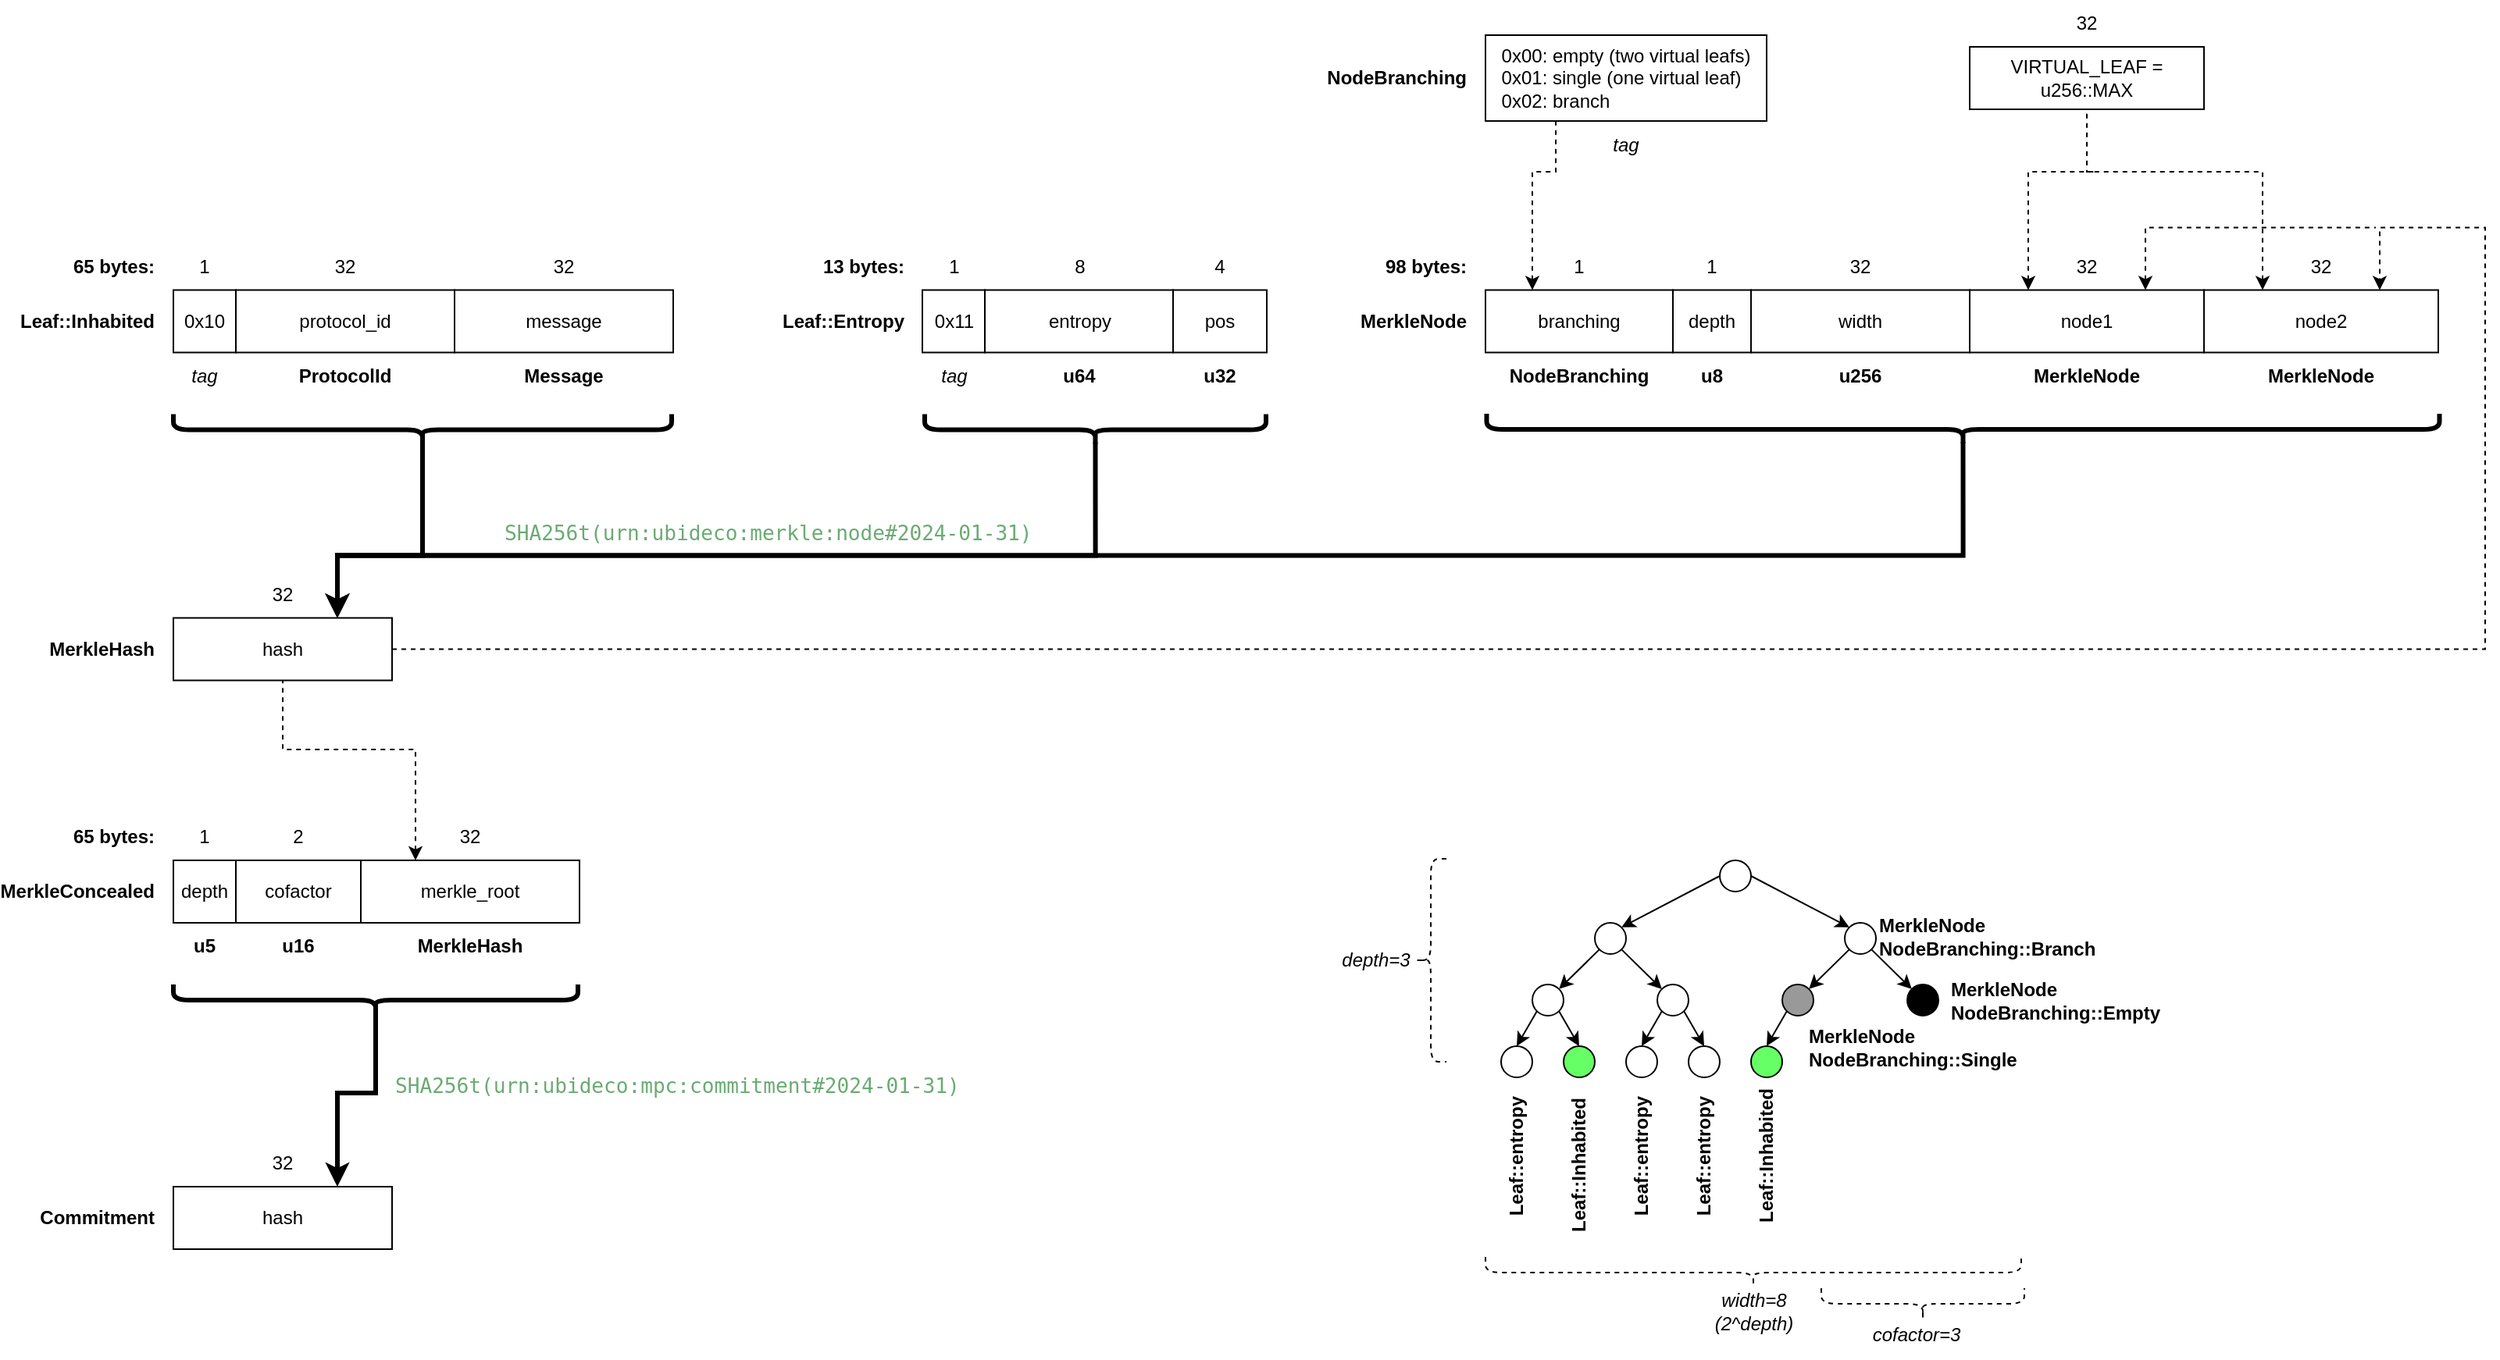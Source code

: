 <mxfile version="24.7.5">
  <diagram name="Page-1" id="Zh_WaISZonxBMqJ4Ru3m">
    <mxGraphModel dx="1242" dy="907" grid="1" gridSize="10" guides="1" tooltips="1" connect="1" arrows="1" fold="1" page="1" pageScale="1" pageWidth="850" pageHeight="1100" math="0" shadow="0">
      <root>
        <mxCell id="0" />
        <mxCell id="1" parent="0" />
        <mxCell id="HvUiV1lwXltmSnzt0UBE-1" value="0x10" style="rounded=0;whiteSpace=wrap;html=1;" vertex="1" parent="1">
          <mxGeometry x="120" y="225.75" width="40" height="40" as="geometry" />
        </mxCell>
        <mxCell id="HvUiV1lwXltmSnzt0UBE-2" value="protocol_id" style="rounded=0;whiteSpace=wrap;html=1;" vertex="1" parent="1">
          <mxGeometry x="160" y="225.75" width="140" height="40" as="geometry" />
        </mxCell>
        <mxCell id="HvUiV1lwXltmSnzt0UBE-3" value="message" style="rounded=0;whiteSpace=wrap;html=1;" vertex="1" parent="1">
          <mxGeometry x="300" y="225.75" width="140" height="40" as="geometry" />
        </mxCell>
        <mxCell id="HvUiV1lwXltmSnzt0UBE-4" value="1" style="text;html=1;align=center;verticalAlign=middle;whiteSpace=wrap;rounded=0;" vertex="1" parent="1">
          <mxGeometry x="120" y="195.75" width="40" height="30" as="geometry" />
        </mxCell>
        <mxCell id="HvUiV1lwXltmSnzt0UBE-5" value="32" style="text;html=1;align=center;verticalAlign=middle;whiteSpace=wrap;rounded=0;" vertex="1" parent="1">
          <mxGeometry x="160" y="195.75" width="140" height="30" as="geometry" />
        </mxCell>
        <mxCell id="HvUiV1lwXltmSnzt0UBE-6" value="32" style="text;html=1;align=center;verticalAlign=middle;whiteSpace=wrap;rounded=0;" vertex="1" parent="1">
          <mxGeometry x="300" y="195.75" width="140" height="30" as="geometry" />
        </mxCell>
        <mxCell id="HvUiV1lwXltmSnzt0UBE-7" value="Leaf::Inhabited" style="text;html=1;align=right;verticalAlign=middle;whiteSpace=wrap;rounded=0;fontStyle=1" vertex="1" parent="1">
          <mxGeometry x="10" y="230.75" width="100" height="30" as="geometry" />
        </mxCell>
        <mxCell id="HvUiV1lwXltmSnzt0UBE-14" value="&lt;pre style=&quot;color: rgb(188, 190, 196); font-weight: 400; font-family: &amp;quot;JetBrains Mono&amp;quot;, monospace; font-size: 9.8pt;&quot;&gt;&lt;span style=&quot;color: rgb(106, 171, 115);&quot;&gt;SHA256t(urn:ubideco:merkle:node#2024-01-31)&lt;/span&gt;&lt;/pre&gt;" style="text;html=1;align=left;verticalAlign=middle;whiteSpace=wrap;rounded=0;fontStyle=1;fontFamily=Courier New;labelBackgroundColor=none;fontColor=#6AAB73;" vertex="1" parent="1">
          <mxGeometry x="330" y="365.75" width="350" height="30" as="geometry" />
        </mxCell>
        <mxCell id="HvUiV1lwXltmSnzt0UBE-17" style="edgeStyle=orthogonalEdgeStyle;rounded=0;orthogonalLoop=1;jettySize=auto;html=1;exitX=0.1;exitY=0.5;exitDx=0;exitDy=0;exitPerimeter=0;entryX=0.75;entryY=1;entryDx=0;entryDy=0;strokeWidth=3;" edge="1" parent="1" source="HvUiV1lwXltmSnzt0UBE-16" target="HvUiV1lwXltmSnzt0UBE-10">
          <mxGeometry relative="1" as="geometry">
            <Array as="points">
              <mxPoint x="280" y="395.75" />
              <mxPoint x="225" y="395.75" />
            </Array>
          </mxGeometry>
        </mxCell>
        <mxCell id="HvUiV1lwXltmSnzt0UBE-16" value="" style="shape=curlyBracket;whiteSpace=wrap;html=1;rounded=1;labelPosition=left;verticalLabelPosition=middle;align=right;verticalAlign=middle;shadow=0;strokeWidth=3;fontSize=14;rotation=-90;" vertex="1" parent="1">
          <mxGeometry x="269.5" y="155.75" width="20" height="319" as="geometry" />
        </mxCell>
        <mxCell id="HvUiV1lwXltmSnzt0UBE-18" value="0x11" style="rounded=0;whiteSpace=wrap;html=1;" vertex="1" parent="1">
          <mxGeometry x="599.5" y="225.75" width="40" height="40" as="geometry" />
        </mxCell>
        <mxCell id="HvUiV1lwXltmSnzt0UBE-19" value="Leaf::Entropy" style="text;html=1;align=right;verticalAlign=middle;whiteSpace=wrap;rounded=0;fontStyle=1" vertex="1" parent="1">
          <mxGeometry x="490" y="230.75" width="100" height="30" as="geometry" />
        </mxCell>
        <mxCell id="HvUiV1lwXltmSnzt0UBE-20" value="entropy" style="rounded=0;whiteSpace=wrap;html=1;" vertex="1" parent="1">
          <mxGeometry x="639.5" y="225.75" width="120.5" height="40" as="geometry" />
        </mxCell>
        <mxCell id="HvUiV1lwXltmSnzt0UBE-21" value="pos" style="rounded=0;whiteSpace=wrap;html=1;" vertex="1" parent="1">
          <mxGeometry x="760" y="225.75" width="60" height="40" as="geometry" />
        </mxCell>
        <mxCell id="HvUiV1lwXltmSnzt0UBE-22" value="8" style="text;html=1;align=center;verticalAlign=middle;whiteSpace=wrap;rounded=0;" vertex="1" parent="1">
          <mxGeometry x="639.5" y="195.75" width="120.5" height="30" as="geometry" />
        </mxCell>
        <mxCell id="HvUiV1lwXltmSnzt0UBE-23" value="4" style="text;html=1;align=center;verticalAlign=middle;whiteSpace=wrap;rounded=0;" vertex="1" parent="1">
          <mxGeometry x="760" y="195.75" width="60" height="30" as="geometry" />
        </mxCell>
        <mxCell id="HvUiV1lwXltmSnzt0UBE-24" value="1" style="text;html=1;align=center;verticalAlign=middle;whiteSpace=wrap;rounded=0;" vertex="1" parent="1">
          <mxGeometry x="599.5" y="195.75" width="40" height="30" as="geometry" />
        </mxCell>
        <mxCell id="HvUiV1lwXltmSnzt0UBE-26" value="" style="group" vertex="1" connectable="0" parent="1">
          <mxGeometry x="40" y="405.75" width="220" height="70" as="geometry" />
        </mxCell>
        <mxCell id="HvUiV1lwXltmSnzt0UBE-8" value="MerkleHash" style="text;html=1;align=right;verticalAlign=middle;whiteSpace=wrap;rounded=0;fontStyle=1" vertex="1" parent="HvUiV1lwXltmSnzt0UBE-26">
          <mxGeometry y="35" width="70" height="30" as="geometry" />
        </mxCell>
        <mxCell id="HvUiV1lwXltmSnzt0UBE-9" value="hash" style="rounded=0;whiteSpace=wrap;html=1;" vertex="1" parent="HvUiV1lwXltmSnzt0UBE-26">
          <mxGeometry x="80" y="30" width="140" height="40" as="geometry" />
        </mxCell>
        <mxCell id="HvUiV1lwXltmSnzt0UBE-10" value="32" style="text;html=1;align=center;verticalAlign=middle;whiteSpace=wrap;rounded=0;" vertex="1" parent="HvUiV1lwXltmSnzt0UBE-26">
          <mxGeometry x="80" width="140" height="30" as="geometry" />
        </mxCell>
        <mxCell id="HvUiV1lwXltmSnzt0UBE-27" value="" style="shape=curlyBracket;whiteSpace=wrap;html=1;rounded=1;labelPosition=left;verticalLabelPosition=middle;align=right;verticalAlign=middle;shadow=0;strokeWidth=3;fontSize=14;rotation=-90;" vertex="1" parent="1">
          <mxGeometry x="700.25" y="206" width="20" height="218.5" as="geometry" />
        </mxCell>
        <mxCell id="HvUiV1lwXltmSnzt0UBE-28" style="edgeStyle=orthogonalEdgeStyle;rounded=0;orthogonalLoop=1;jettySize=auto;html=1;exitX=0.1;exitY=0.5;exitDx=0;exitDy=0;exitPerimeter=0;entryX=0.75;entryY=0;entryDx=0;entryDy=0;strokeWidth=3;" edge="1" parent="1" source="HvUiV1lwXltmSnzt0UBE-27" target="HvUiV1lwXltmSnzt0UBE-9">
          <mxGeometry relative="1" as="geometry">
            <mxPoint x="290" y="308.75" as="sourcePoint" />
            <mxPoint x="510" y="405.75" as="targetPoint" />
            <Array as="points">
              <mxPoint x="710" y="395.75" />
              <mxPoint x="225" y="395.75" />
            </Array>
          </mxGeometry>
        </mxCell>
        <mxCell id="HvUiV1lwXltmSnzt0UBE-29" value="branching" style="rounded=0;whiteSpace=wrap;html=1;" vertex="1" parent="1">
          <mxGeometry x="960" y="225.75" width="120" height="40" as="geometry" />
        </mxCell>
        <mxCell id="HvUiV1lwXltmSnzt0UBE-30" value="depth" style="rounded=0;whiteSpace=wrap;html=1;" vertex="1" parent="1">
          <mxGeometry x="1080" y="225.75" width="50" height="40" as="geometry" />
        </mxCell>
        <mxCell id="HvUiV1lwXltmSnzt0UBE-32" value="32" style="text;html=1;align=center;verticalAlign=middle;whiteSpace=wrap;rounded=0;" vertex="1" parent="1">
          <mxGeometry x="1130" y="195.75" width="140" height="30" as="geometry" />
        </mxCell>
        <mxCell id="HvUiV1lwXltmSnzt0UBE-34" value="1" style="text;html=1;align=center;verticalAlign=middle;whiteSpace=wrap;rounded=0;" vertex="1" parent="1">
          <mxGeometry x="960" y="195.75" width="120" height="30" as="geometry" />
        </mxCell>
        <mxCell id="HvUiV1lwXltmSnzt0UBE-35" value="width" style="rounded=0;whiteSpace=wrap;html=1;" vertex="1" parent="1">
          <mxGeometry x="1130" y="225.75" width="140" height="40" as="geometry" />
        </mxCell>
        <mxCell id="HvUiV1lwXltmSnzt0UBE-36" value="node1" style="rounded=0;whiteSpace=wrap;html=1;" vertex="1" parent="1">
          <mxGeometry x="1270" y="225.75" width="150" height="40" as="geometry" />
        </mxCell>
        <mxCell id="HvUiV1lwXltmSnzt0UBE-37" value="node2" style="rounded=0;whiteSpace=wrap;html=1;" vertex="1" parent="1">
          <mxGeometry x="1420" y="225.75" width="150" height="40" as="geometry" />
        </mxCell>
        <mxCell id="HvUiV1lwXltmSnzt0UBE-38" value="1" style="text;html=1;align=center;verticalAlign=middle;whiteSpace=wrap;rounded=0;" vertex="1" parent="1">
          <mxGeometry x="1080" y="195.75" width="50" height="30" as="geometry" />
        </mxCell>
        <mxCell id="HvUiV1lwXltmSnzt0UBE-61" style="edgeStyle=orthogonalEdgeStyle;rounded=0;orthogonalLoop=1;jettySize=auto;html=1;exitX=0.75;exitY=1;exitDx=0;exitDy=0;endArrow=none;endFill=0;dashed=1;startArrow=classic;startFill=1;" edge="1" parent="1" source="HvUiV1lwXltmSnzt0UBE-39">
          <mxGeometry relative="1" as="geometry">
            <mxPoint x="1530" y="185.75" as="targetPoint" />
            <Array as="points">
              <mxPoint x="1383" y="185.75" />
            </Array>
          </mxGeometry>
        </mxCell>
        <mxCell id="HvUiV1lwXltmSnzt0UBE-39" value="32" style="text;html=1;align=center;verticalAlign=middle;whiteSpace=wrap;rounded=0;" vertex="1" parent="1">
          <mxGeometry x="1270" y="195.75" width="150" height="30" as="geometry" />
        </mxCell>
        <mxCell id="HvUiV1lwXltmSnzt0UBE-40" value="32" style="text;html=1;align=center;verticalAlign=middle;whiteSpace=wrap;rounded=0;" vertex="1" parent="1">
          <mxGeometry x="1420" y="195.75" width="150" height="30" as="geometry" />
        </mxCell>
        <mxCell id="HvUiV1lwXltmSnzt0UBE-41" value="MerkleNode" style="text;html=1;align=right;verticalAlign=middle;whiteSpace=wrap;rounded=0;fontStyle=1" vertex="1" parent="1">
          <mxGeometry x="850" y="230.75" width="100" height="30" as="geometry" />
        </mxCell>
        <mxCell id="HvUiV1lwXltmSnzt0UBE-43" value="NodeBranching" style="text;html=1;align=center;verticalAlign=middle;whiteSpace=wrap;rounded=0;fontStyle=1" vertex="1" parent="1">
          <mxGeometry x="960" y="265.75" width="120" height="30" as="geometry" />
        </mxCell>
        <mxCell id="HvUiV1lwXltmSnzt0UBE-44" value="u8" style="text;html=1;align=center;verticalAlign=middle;whiteSpace=wrap;rounded=0;fontStyle=1" vertex="1" parent="1">
          <mxGeometry x="1080" y="265.75" width="50" height="30" as="geometry" />
        </mxCell>
        <mxCell id="HvUiV1lwXltmSnzt0UBE-45" value="MerkleNode" style="text;html=1;align=center;verticalAlign=middle;whiteSpace=wrap;rounded=0;fontStyle=1" vertex="1" parent="1">
          <mxGeometry x="1270" y="265.75" width="150" height="30" as="geometry" />
        </mxCell>
        <mxCell id="HvUiV1lwXltmSnzt0UBE-46" value="u256" style="text;html=1;align=center;verticalAlign=middle;whiteSpace=wrap;rounded=0;fontStyle=1" vertex="1" parent="1">
          <mxGeometry x="1130" y="265.75" width="140" height="30" as="geometry" />
        </mxCell>
        <mxCell id="HvUiV1lwXltmSnzt0UBE-47" value="MerkleNode" style="text;html=1;align=center;verticalAlign=middle;whiteSpace=wrap;rounded=0;fontStyle=1" vertex="1" parent="1">
          <mxGeometry x="1420" y="265.75" width="150" height="30" as="geometry" />
        </mxCell>
        <mxCell id="HvUiV1lwXltmSnzt0UBE-48" value="" style="shape=curlyBracket;whiteSpace=wrap;html=1;rounded=1;labelPosition=left;verticalLabelPosition=middle;align=right;verticalAlign=middle;shadow=0;strokeWidth=3;fontSize=14;rotation=-90;" vertex="1" parent="1">
          <mxGeometry x="1255.75" y="10" width="20" height="610" as="geometry" />
        </mxCell>
        <mxCell id="HvUiV1lwXltmSnzt0UBE-49" value="98 bytes:" style="text;html=1;align=right;verticalAlign=middle;whiteSpace=wrap;rounded=0;fontStyle=1" vertex="1" parent="1">
          <mxGeometry x="870" y="195.75" width="80" height="30" as="geometry" />
        </mxCell>
        <mxCell id="HvUiV1lwXltmSnzt0UBE-50" value="13 bytes:" style="text;html=1;align=right;verticalAlign=middle;whiteSpace=wrap;rounded=0;fontStyle=1" vertex="1" parent="1">
          <mxGeometry x="510" y="195.75" width="80" height="30" as="geometry" />
        </mxCell>
        <mxCell id="HvUiV1lwXltmSnzt0UBE-51" value="65 bytes:" style="text;html=1;align=right;verticalAlign=middle;whiteSpace=wrap;rounded=0;fontStyle=1" vertex="1" parent="1">
          <mxGeometry x="30" y="195.75" width="80" height="30" as="geometry" />
        </mxCell>
        <mxCell id="HvUiV1lwXltmSnzt0UBE-52" value="ProtocolId" style="text;html=1;align=center;verticalAlign=middle;whiteSpace=wrap;rounded=0;fontStyle=1" vertex="1" parent="1">
          <mxGeometry x="160" y="265.75" width="140" height="30" as="geometry" />
        </mxCell>
        <mxCell id="HvUiV1lwXltmSnzt0UBE-53" value="Message" style="text;html=1;align=center;verticalAlign=middle;whiteSpace=wrap;rounded=0;fontStyle=1" vertex="1" parent="1">
          <mxGeometry x="300" y="265.75" width="140" height="30" as="geometry" />
        </mxCell>
        <mxCell id="HvUiV1lwXltmSnzt0UBE-54" value="u64" style="text;html=1;align=center;verticalAlign=middle;whiteSpace=wrap;rounded=0;fontStyle=1" vertex="1" parent="1">
          <mxGeometry x="640.25" y="265.75" width="119.75" height="30" as="geometry" />
        </mxCell>
        <mxCell id="HvUiV1lwXltmSnzt0UBE-55" value="u32" style="text;html=1;align=center;verticalAlign=middle;whiteSpace=wrap;rounded=0;fontStyle=1" vertex="1" parent="1">
          <mxGeometry x="760" y="265.75" width="60" height="30" as="geometry" />
        </mxCell>
        <mxCell id="HvUiV1lwXltmSnzt0UBE-56" value="&lt;span style=&quot;font-weight: normal;&quot;&gt;&lt;i&gt;tag&lt;/i&gt;&lt;/span&gt;" style="text;html=1;align=center;verticalAlign=middle;whiteSpace=wrap;rounded=0;fontStyle=1" vertex="1" parent="1">
          <mxGeometry x="120" y="265.75" width="40" height="30" as="geometry" />
        </mxCell>
        <mxCell id="HvUiV1lwXltmSnzt0UBE-57" value="&lt;span style=&quot;font-weight: normal;&quot;&gt;&lt;i&gt;tag&lt;/i&gt;&lt;/span&gt;" style="text;html=1;align=center;verticalAlign=middle;whiteSpace=wrap;rounded=0;fontStyle=1" vertex="1" parent="1">
          <mxGeometry x="600.25" y="265.75" width="40" height="30" as="geometry" />
        </mxCell>
        <mxCell id="HvUiV1lwXltmSnzt0UBE-58" style="edgeStyle=orthogonalEdgeStyle;rounded=0;orthogonalLoop=1;jettySize=auto;html=1;exitX=0.1;exitY=0.5;exitDx=0;exitDy=0;exitPerimeter=0;entryX=0.75;entryY=1;entryDx=0;entryDy=0;strokeWidth=3;" edge="1" parent="1" source="HvUiV1lwXltmSnzt0UBE-48" target="HvUiV1lwXltmSnzt0UBE-10">
          <mxGeometry relative="1" as="geometry">
            <mxPoint x="720" y="333.75" as="sourcePoint" />
            <mxPoint x="510" y="445.75" as="targetPoint" />
            <Array as="points">
              <mxPoint x="1266" y="395.75" />
              <mxPoint x="225" y="395.75" />
            </Array>
          </mxGeometry>
        </mxCell>
        <mxCell id="HvUiV1lwXltmSnzt0UBE-59" style="edgeStyle=orthogonalEdgeStyle;rounded=0;orthogonalLoop=1;jettySize=auto;html=1;strokeWidth=1;entryX=0.75;entryY=0;entryDx=0;entryDy=0;dashed=1;" edge="1" parent="1" source="HvUiV1lwXltmSnzt0UBE-9" target="HvUiV1lwXltmSnzt0UBE-37">
          <mxGeometry relative="1" as="geometry">
            <mxPoint x="1276" y="332.75" as="sourcePoint" />
            <mxPoint x="1240" y="185.75" as="targetPoint" />
            <Array as="points">
              <mxPoint x="1600" y="455.75" />
              <mxPoint x="1600" y="185.75" />
              <mxPoint x="1533" y="185.75" />
            </Array>
          </mxGeometry>
        </mxCell>
        <mxCell id="HvUiV1lwXltmSnzt0UBE-62" value="VIRTUAL_LEAF = u256::MAX" style="rounded=0;whiteSpace=wrap;html=1;" vertex="1" parent="1">
          <mxGeometry x="1270" y="70" width="150" height="40" as="geometry" />
        </mxCell>
        <mxCell id="HvUiV1lwXltmSnzt0UBE-63" value="32" style="text;html=1;align=center;verticalAlign=middle;whiteSpace=wrap;rounded=0;" vertex="1" parent="1">
          <mxGeometry x="1270" y="40" width="150" height="30" as="geometry" />
        </mxCell>
        <mxCell id="HvUiV1lwXltmSnzt0UBE-64" style="edgeStyle=orthogonalEdgeStyle;rounded=0;orthogonalLoop=1;jettySize=auto;html=1;exitX=0.25;exitY=1;exitDx=0;exitDy=0;endArrow=none;endFill=0;dashed=1;startArrow=classic;startFill=1;" edge="1" parent="1" source="HvUiV1lwXltmSnzt0UBE-39">
          <mxGeometry relative="1" as="geometry">
            <mxPoint x="1350" y="150" as="targetPoint" />
            <mxPoint x="1393" y="236" as="sourcePoint" />
            <Array as="points">
              <mxPoint x="1308" y="150" />
            </Array>
          </mxGeometry>
        </mxCell>
        <mxCell id="HvUiV1lwXltmSnzt0UBE-65" style="edgeStyle=orthogonalEdgeStyle;rounded=0;orthogonalLoop=1;jettySize=auto;html=1;exitX=0.25;exitY=1;exitDx=0;exitDy=0;endArrow=none;endFill=0;dashed=1;startArrow=classic;startFill=1;entryX=0.5;entryY=1;entryDx=0;entryDy=0;" edge="1" parent="1" source="HvUiV1lwXltmSnzt0UBE-40" target="HvUiV1lwXltmSnzt0UBE-62">
          <mxGeometry relative="1" as="geometry">
            <mxPoint x="1355" y="120" as="targetPoint" />
            <mxPoint x="1318" y="236" as="sourcePoint" />
            <Array as="points">
              <mxPoint x="1458" y="150" />
              <mxPoint x="1345" y="150" />
            </Array>
          </mxGeometry>
        </mxCell>
        <mxCell id="HvUiV1lwXltmSnzt0UBE-67" value="NodeBranching" style="text;html=1;align=right;verticalAlign=middle;whiteSpace=wrap;rounded=0;fontStyle=1" vertex="1" parent="1">
          <mxGeometry x="850" y="75" width="100" height="30" as="geometry" />
        </mxCell>
        <mxCell id="HvUiV1lwXltmSnzt0UBE-68" value="&lt;span style=&quot;text-align: left;&quot;&gt;0x00: empty (two virtual leafs)&lt;/span&gt;&lt;div style=&quot;text-align: left;&quot;&gt;0x01: single (one virtual leaf)&lt;/div&gt;&lt;div style=&quot;text-align: left;&quot;&gt;0x02: branch&lt;/div&gt;" style="rounded=0;whiteSpace=wrap;html=1;" vertex="1" parent="1">
          <mxGeometry x="960" y="62.5" width="180" height="55" as="geometry" />
        </mxCell>
        <mxCell id="HvUiV1lwXltmSnzt0UBE-70" style="edgeStyle=orthogonalEdgeStyle;rounded=0;orthogonalLoop=1;jettySize=auto;html=1;exitX=0.25;exitY=0;exitDx=0;exitDy=0;endArrow=none;endFill=0;dashed=1;startArrow=classic;startFill=1;entryX=0.25;entryY=0;entryDx=0;entryDy=0;" edge="1" parent="1" source="HvUiV1lwXltmSnzt0UBE-29" target="HvUiV1lwXltmSnzt0UBE-71">
          <mxGeometry relative="1" as="geometry">
            <mxPoint x="1355" y="120" as="targetPoint" />
            <mxPoint x="1468" y="236" as="sourcePoint" />
            <Array as="points">
              <mxPoint x="990" y="150" />
              <mxPoint x="1005" y="150" />
            </Array>
          </mxGeometry>
        </mxCell>
        <mxCell id="HvUiV1lwXltmSnzt0UBE-71" value="&lt;span style=&quot;font-weight: normal;&quot;&gt;&lt;i&gt;tag&lt;/i&gt;&lt;/span&gt;" style="text;html=1;align=center;verticalAlign=middle;whiteSpace=wrap;rounded=0;fontStyle=1" vertex="1" parent="1">
          <mxGeometry x="960" y="117.5" width="180" height="30" as="geometry" />
        </mxCell>
        <mxCell id="HvUiV1lwXltmSnzt0UBE-76" value="" style="group" vertex="1" connectable="0" parent="1">
          <mxGeometry x="20" y="770" width="240" height="70" as="geometry" />
        </mxCell>
        <mxCell id="HvUiV1lwXltmSnzt0UBE-73" value="Commitment" style="text;html=1;align=right;verticalAlign=middle;whiteSpace=wrap;rounded=0;fontStyle=1" vertex="1" parent="HvUiV1lwXltmSnzt0UBE-76">
          <mxGeometry y="35" width="90" height="30" as="geometry" />
        </mxCell>
        <mxCell id="HvUiV1lwXltmSnzt0UBE-74" value="hash" style="rounded=0;whiteSpace=wrap;html=1;" vertex="1" parent="HvUiV1lwXltmSnzt0UBE-76">
          <mxGeometry x="100" y="30" width="140" height="40" as="geometry" />
        </mxCell>
        <mxCell id="HvUiV1lwXltmSnzt0UBE-75" value="32" style="text;html=1;align=center;verticalAlign=middle;whiteSpace=wrap;rounded=0;" vertex="1" parent="HvUiV1lwXltmSnzt0UBE-76">
          <mxGeometry x="100" width="140" height="30" as="geometry" />
        </mxCell>
        <mxCell id="HvUiV1lwXltmSnzt0UBE-77" value="depth" style="rounded=0;whiteSpace=wrap;html=1;" vertex="1" parent="1">
          <mxGeometry x="120" y="591" width="40" height="40" as="geometry" />
        </mxCell>
        <mxCell id="HvUiV1lwXltmSnzt0UBE-78" value="cofactor" style="rounded=0;whiteSpace=wrap;html=1;" vertex="1" parent="1">
          <mxGeometry x="160" y="591" width="80" height="40" as="geometry" />
        </mxCell>
        <mxCell id="HvUiV1lwXltmSnzt0UBE-79" value="merkle_root" style="rounded=0;whiteSpace=wrap;html=1;" vertex="1" parent="1">
          <mxGeometry x="240" y="591" width="140" height="40" as="geometry" />
        </mxCell>
        <mxCell id="HvUiV1lwXltmSnzt0UBE-80" value="1" style="text;html=1;align=center;verticalAlign=middle;whiteSpace=wrap;rounded=0;" vertex="1" parent="1">
          <mxGeometry x="120" y="561" width="40" height="30" as="geometry" />
        </mxCell>
        <mxCell id="HvUiV1lwXltmSnzt0UBE-81" value="2" style="text;html=1;align=center;verticalAlign=middle;whiteSpace=wrap;rounded=0;" vertex="1" parent="1">
          <mxGeometry x="160" y="561" width="80" height="30" as="geometry" />
        </mxCell>
        <mxCell id="HvUiV1lwXltmSnzt0UBE-82" value="32" style="text;html=1;align=center;verticalAlign=middle;whiteSpace=wrap;rounded=0;" vertex="1" parent="1">
          <mxGeometry x="240" y="561" width="140" height="30" as="geometry" />
        </mxCell>
        <mxCell id="HvUiV1lwXltmSnzt0UBE-83" value="MerkleConcealed" style="text;html=1;align=right;verticalAlign=middle;whiteSpace=wrap;rounded=0;fontStyle=1" vertex="1" parent="1">
          <mxGeometry x="10" y="596" width="100" height="30" as="geometry" />
        </mxCell>
        <mxCell id="HvUiV1lwXltmSnzt0UBE-84" value="" style="shape=curlyBracket;whiteSpace=wrap;html=1;rounded=1;labelPosition=left;verticalLabelPosition=middle;align=right;verticalAlign=middle;shadow=0;strokeWidth=3;fontSize=14;rotation=-90;" vertex="1" parent="1">
          <mxGeometry x="239.5" y="551" width="20" height="259" as="geometry" />
        </mxCell>
        <mxCell id="HvUiV1lwXltmSnzt0UBE-85" value="65 bytes:" style="text;html=1;align=right;verticalAlign=middle;whiteSpace=wrap;rounded=0;fontStyle=1" vertex="1" parent="1">
          <mxGeometry x="30" y="561" width="80" height="30" as="geometry" />
        </mxCell>
        <mxCell id="HvUiV1lwXltmSnzt0UBE-86" value="u16" style="text;html=1;align=center;verticalAlign=middle;whiteSpace=wrap;rounded=0;fontStyle=1" vertex="1" parent="1">
          <mxGeometry x="160" y="631" width="80" height="30" as="geometry" />
        </mxCell>
        <mxCell id="HvUiV1lwXltmSnzt0UBE-87" value="MerkleHash" style="text;html=1;align=center;verticalAlign=middle;whiteSpace=wrap;rounded=0;fontStyle=1" vertex="1" parent="1">
          <mxGeometry x="240" y="631" width="140" height="30" as="geometry" />
        </mxCell>
        <mxCell id="HvUiV1lwXltmSnzt0UBE-88" value="u5" style="text;html=1;align=center;verticalAlign=middle;whiteSpace=wrap;rounded=0;fontStyle=1" vertex="1" parent="1">
          <mxGeometry x="120" y="631" width="40" height="30" as="geometry" />
        </mxCell>
        <mxCell id="HvUiV1lwXltmSnzt0UBE-89" style="edgeStyle=orthogonalEdgeStyle;rounded=0;orthogonalLoop=1;jettySize=auto;html=1;exitX=0.25;exitY=1;exitDx=0;exitDy=0;endArrow=none;endFill=0;dashed=1;startArrow=classic;startFill=1;entryX=0.5;entryY=1;entryDx=0;entryDy=0;" edge="1" parent="1" source="HvUiV1lwXltmSnzt0UBE-82" target="HvUiV1lwXltmSnzt0UBE-9">
          <mxGeometry relative="1" as="geometry">
            <mxPoint x="485" y="488" as="targetPoint" />
            <mxPoint x="470" y="596" as="sourcePoint" />
            <Array as="points">
              <mxPoint x="275" y="520" />
              <mxPoint x="190" y="520" />
            </Array>
          </mxGeometry>
        </mxCell>
        <mxCell id="HvUiV1lwXltmSnzt0UBE-90" style="edgeStyle=orthogonalEdgeStyle;rounded=0;orthogonalLoop=1;jettySize=auto;html=1;exitX=0.1;exitY=0.5;exitDx=0;exitDy=0;exitPerimeter=0;entryX=0.75;entryY=1;entryDx=0;entryDy=0;strokeWidth=3;" edge="1" parent="1" source="HvUiV1lwXltmSnzt0UBE-84" target="HvUiV1lwXltmSnzt0UBE-75">
          <mxGeometry relative="1" as="geometry">
            <mxPoint x="290" y="333" as="sourcePoint" />
            <mxPoint x="235" y="446" as="targetPoint" />
            <Array as="points">
              <mxPoint x="250" y="740" />
              <mxPoint x="225" y="740" />
            </Array>
          </mxGeometry>
        </mxCell>
        <mxCell id="HvUiV1lwXltmSnzt0UBE-91" value="&lt;pre style=&quot;&quot;&gt;&lt;font face=&quot;JetBrains Mono, monospace&quot;&gt;&lt;span style=&quot;font-size: 9.8pt; font-weight: 400;&quot;&gt;SHA256t(&lt;/span&gt;&lt;span style=&quot;font-size: 13.067px; font-weight: 400;&quot;&gt;urn:ubideco:mpc:commitment#2024-01-31&lt;/span&gt;&lt;span style=&quot;font-size: 9.8pt; font-weight: 400;&quot;&gt;)&lt;/span&gt;&lt;/font&gt;&lt;/pre&gt;" style="text;html=1;align=left;verticalAlign=middle;whiteSpace=wrap;rounded=0;fontStyle=1;fontFamily=Courier New;labelBackgroundColor=none;fontColor=#6AAB73;" vertex="1" parent="1">
          <mxGeometry x="260" y="720" width="370" height="30" as="geometry" />
        </mxCell>
        <mxCell id="HvUiV1lwXltmSnzt0UBE-133" style="edgeStyle=none;rounded=0;orthogonalLoop=1;jettySize=auto;html=1;exitX=0;exitY=1;exitDx=0;exitDy=0;entryX=1;entryY=0;entryDx=0;entryDy=0;" edge="1" parent="1" source="HvUiV1lwXltmSnzt0UBE-92" target="HvUiV1lwXltmSnzt0UBE-97">
          <mxGeometry relative="1" as="geometry" />
        </mxCell>
        <mxCell id="HvUiV1lwXltmSnzt0UBE-135" style="edgeStyle=none;rounded=0;orthogonalLoop=1;jettySize=auto;html=1;exitX=1;exitY=1;exitDx=0;exitDy=0;entryX=0;entryY=0;entryDx=0;entryDy=0;" edge="1" parent="1" source="HvUiV1lwXltmSnzt0UBE-92" target="HvUiV1lwXltmSnzt0UBE-98">
          <mxGeometry relative="1" as="geometry" />
        </mxCell>
        <mxCell id="HvUiV1lwXltmSnzt0UBE-92" value="" style="ellipse;whiteSpace=wrap;html=1;aspect=fixed;fillColor=#FFFFFF;" vertex="1" parent="1">
          <mxGeometry x="1190" y="631" width="20" height="20" as="geometry" />
        </mxCell>
        <mxCell id="HvUiV1lwXltmSnzt0UBE-95" value="" style="ellipse;whiteSpace=wrap;html=1;aspect=fixed;fillStyle=hatch;fillColor=#FFFFFF;" vertex="1" parent="1">
          <mxGeometry x="1090" y="710" width="20" height="20" as="geometry" />
        </mxCell>
        <mxCell id="HvUiV1lwXltmSnzt0UBE-136" style="edgeStyle=none;rounded=0;orthogonalLoop=1;jettySize=auto;html=1;exitX=0;exitY=1;exitDx=0;exitDy=0;entryX=0.5;entryY=0;entryDx=0;entryDy=0;" edge="1" parent="1" source="HvUiV1lwXltmSnzt0UBE-97" target="HvUiV1lwXltmSnzt0UBE-114">
          <mxGeometry relative="1" as="geometry" />
        </mxCell>
        <mxCell id="HvUiV1lwXltmSnzt0UBE-97" value="" style="ellipse;whiteSpace=wrap;html=1;aspect=fixed;fillColor=#999999;" vertex="1" parent="1">
          <mxGeometry x="1150" y="670.5" width="20" height="20" as="geometry" />
        </mxCell>
        <mxCell id="HvUiV1lwXltmSnzt0UBE-98" value="" style="ellipse;whiteSpace=wrap;html=1;aspect=fixed;fillColor=#000000;" vertex="1" parent="1">
          <mxGeometry x="1230" y="670.5" width="20" height="20" as="geometry" />
        </mxCell>
        <mxCell id="HvUiV1lwXltmSnzt0UBE-100" value="&lt;span style=&quot;&quot;&gt;&lt;span&gt;Leaf::Inhabited&lt;/span&gt;&lt;/span&gt;" style="text;html=1;align=right;verticalAlign=middle;whiteSpace=wrap;rounded=0;fontStyle=1;rotation=-90;" vertex="1" parent="1">
          <mxGeometry x="970" y="776" width="100" height="30" as="geometry" />
        </mxCell>
        <mxCell id="HvUiV1lwXltmSnzt0UBE-102" value="&lt;span style=&quot;&quot;&gt;&lt;span&gt;MerkleNode&lt;br&gt;NodeBranching::Single&lt;/span&gt;&lt;/span&gt;" style="text;html=1;align=left;verticalAlign=middle;whiteSpace=wrap;rounded=0;fontStyle=1;rotation=0;" vertex="1" parent="1">
          <mxGeometry x="1165" y="690.5" width="150" height="40" as="geometry" />
        </mxCell>
        <mxCell id="HvUiV1lwXltmSnzt0UBE-132" style="edgeStyle=none;rounded=0;orthogonalLoop=1;jettySize=auto;html=1;exitX=1;exitY=1;exitDx=0;exitDy=0;entryX=0;entryY=0;entryDx=0;entryDy=0;" edge="1" parent="1" source="HvUiV1lwXltmSnzt0UBE-103" target="HvUiV1lwXltmSnzt0UBE-105">
          <mxGeometry relative="1" as="geometry" />
        </mxCell>
        <mxCell id="HvUiV1lwXltmSnzt0UBE-103" value="" style="ellipse;whiteSpace=wrap;html=1;aspect=fixed;fillColor=#FFFFFF;" vertex="1" parent="1">
          <mxGeometry x="1030" y="631" width="20" height="20" as="geometry" />
        </mxCell>
        <mxCell id="HvUiV1lwXltmSnzt0UBE-126" style="edgeStyle=none;rounded=0;orthogonalLoop=1;jettySize=auto;html=1;exitX=0;exitY=1;exitDx=0;exitDy=0;entryX=0.5;entryY=0;entryDx=0;entryDy=0;" edge="1" parent="1" source="HvUiV1lwXltmSnzt0UBE-104" target="HvUiV1lwXltmSnzt0UBE-106">
          <mxGeometry relative="1" as="geometry" />
        </mxCell>
        <mxCell id="HvUiV1lwXltmSnzt0UBE-104" value="" style="ellipse;whiteSpace=wrap;html=1;aspect=fixed;fillColor=#FFFFFF;" vertex="1" parent="1">
          <mxGeometry x="990" y="670.5" width="20" height="20" as="geometry" />
        </mxCell>
        <mxCell id="HvUiV1lwXltmSnzt0UBE-137" style="edgeStyle=none;rounded=0;orthogonalLoop=1;jettySize=auto;html=1;exitX=0;exitY=1;exitDx=0;exitDy=0;entryX=0.5;entryY=0;entryDx=0;entryDy=0;" edge="1" parent="1" source="HvUiV1lwXltmSnzt0UBE-105" target="HvUiV1lwXltmSnzt0UBE-113">
          <mxGeometry relative="1" as="geometry" />
        </mxCell>
        <mxCell id="HvUiV1lwXltmSnzt0UBE-138" style="edgeStyle=none;rounded=0;orthogonalLoop=1;jettySize=auto;html=1;exitX=1;exitY=1;exitDx=0;exitDy=0;entryX=0.5;entryY=0;entryDx=0;entryDy=0;" edge="1" parent="1" source="HvUiV1lwXltmSnzt0UBE-105" target="HvUiV1lwXltmSnzt0UBE-95">
          <mxGeometry relative="1" as="geometry" />
        </mxCell>
        <mxCell id="HvUiV1lwXltmSnzt0UBE-105" value="" style="ellipse;whiteSpace=wrap;html=1;aspect=fixed;fillColor=#FFFFFF;" vertex="1" parent="1">
          <mxGeometry x="1070" y="670.5" width="20" height="20" as="geometry" />
        </mxCell>
        <mxCell id="HvUiV1lwXltmSnzt0UBE-106" value="" style="ellipse;whiteSpace=wrap;html=1;aspect=fixed;fillStyle=hatch;fillColor=#FFFFFF;" vertex="1" parent="1">
          <mxGeometry x="970" y="710" width="20" height="20" as="geometry" />
        </mxCell>
        <mxCell id="HvUiV1lwXltmSnzt0UBE-107" value="" style="ellipse;whiteSpace=wrap;html=1;aspect=fixed;fillColor=#66FF66;" vertex="1" parent="1">
          <mxGeometry x="1010" y="710" width="20" height="20" as="geometry" />
        </mxCell>
        <mxCell id="HvUiV1lwXltmSnzt0UBE-131" style="edgeStyle=none;rounded=0;orthogonalLoop=1;jettySize=auto;html=1;exitX=1;exitY=0.5;exitDx=0;exitDy=0;entryX=0;entryY=0;entryDx=0;entryDy=0;" edge="1" parent="1" source="HvUiV1lwXltmSnzt0UBE-110" target="HvUiV1lwXltmSnzt0UBE-92">
          <mxGeometry relative="1" as="geometry" />
        </mxCell>
        <mxCell id="HvUiV1lwXltmSnzt0UBE-110" value="" style="ellipse;whiteSpace=wrap;html=1;aspect=fixed;fillColor=#FFFFFF;" vertex="1" parent="1">
          <mxGeometry x="1110" y="591" width="20" height="20" as="geometry" />
        </mxCell>
        <mxCell id="HvUiV1lwXltmSnzt0UBE-112" value="&lt;span style=&quot;&quot;&gt;&lt;span&gt;Leaf::entropy&lt;/span&gt;&lt;/span&gt;" style="text;html=1;align=right;verticalAlign=middle;whiteSpace=wrap;rounded=0;fontStyle=1;rotation=-90;" vertex="1" parent="1">
          <mxGeometry x="935" y="770" width="90" height="30" as="geometry" />
        </mxCell>
        <mxCell id="HvUiV1lwXltmSnzt0UBE-113" value="" style="ellipse;whiteSpace=wrap;html=1;aspect=fixed;fillStyle=hatch;fillColor=#FFFFFF;" vertex="1" parent="1">
          <mxGeometry x="1050" y="710" width="20" height="20" as="geometry" />
        </mxCell>
        <mxCell id="HvUiV1lwXltmSnzt0UBE-114" value="" style="ellipse;whiteSpace=wrap;html=1;aspect=fixed;fillColor=#66FF66;" vertex="1" parent="1">
          <mxGeometry x="1130" y="710" width="20" height="20" as="geometry" />
        </mxCell>
        <mxCell id="HvUiV1lwXltmSnzt0UBE-119" value="&lt;span style=&quot;&quot;&gt;&lt;span&gt;MerkleNode&lt;br&gt;NodeBranching::Empty&lt;/span&gt;&lt;/span&gt;" style="text;html=1;align=left;verticalAlign=middle;whiteSpace=wrap;rounded=0;fontStyle=1;rotation=0;" vertex="1" parent="1">
          <mxGeometry x="1255.75" y="660.5" width="150" height="40" as="geometry" />
        </mxCell>
        <mxCell id="HvUiV1lwXltmSnzt0UBE-120" value="&lt;span style=&quot;&quot;&gt;&lt;span&gt;Leaf::Inhabited&lt;/span&gt;&lt;/span&gt;" style="text;html=1;align=right;verticalAlign=middle;whiteSpace=wrap;rounded=0;fontStyle=1;rotation=-90;" vertex="1" parent="1">
          <mxGeometry x="1090" y="770" width="100" height="30" as="geometry" />
        </mxCell>
        <mxCell id="HvUiV1lwXltmSnzt0UBE-121" value="&lt;span style=&quot;&quot;&gt;&lt;span&gt;MerkleNode&lt;br&gt;NodeBranching::Branch&lt;/span&gt;&lt;/span&gt;" style="text;html=1;align=left;verticalAlign=middle;whiteSpace=wrap;rounded=0;fontStyle=1;rotation=0;" vertex="1" parent="1">
          <mxGeometry x="1210" y="620" width="150" height="40" as="geometry" />
        </mxCell>
        <mxCell id="HvUiV1lwXltmSnzt0UBE-124" value="&lt;span style=&quot;&quot;&gt;&lt;span&gt;Leaf::entropy&lt;/span&gt;&lt;/span&gt;" style="text;html=1;align=right;verticalAlign=middle;whiteSpace=wrap;rounded=0;fontStyle=1;rotation=-90;" vertex="1" parent="1">
          <mxGeometry x="1015" y="770" width="90" height="30" as="geometry" />
        </mxCell>
        <mxCell id="HvUiV1lwXltmSnzt0UBE-125" value="&lt;span style=&quot;&quot;&gt;&lt;span&gt;Leaf::entropy&lt;/span&gt;&lt;/span&gt;" style="text;html=1;align=right;verticalAlign=middle;whiteSpace=wrap;rounded=0;fontStyle=1;rotation=-90;" vertex="1" parent="1">
          <mxGeometry x="1055" y="770" width="90" height="30" as="geometry" />
        </mxCell>
        <mxCell id="HvUiV1lwXltmSnzt0UBE-127" style="edgeStyle=none;rounded=0;orthogonalLoop=1;jettySize=auto;html=1;exitX=1;exitY=1;exitDx=0;exitDy=0;entryX=0.5;entryY=0;entryDx=0;entryDy=0;" edge="1" parent="1" source="HvUiV1lwXltmSnzt0UBE-104" target="HvUiV1lwXltmSnzt0UBE-107">
          <mxGeometry relative="1" as="geometry">
            <mxPoint x="1003" y="698" as="sourcePoint" />
            <mxPoint x="990" y="720" as="targetPoint" />
          </mxGeometry>
        </mxCell>
        <mxCell id="HvUiV1lwXltmSnzt0UBE-128" style="edgeStyle=none;rounded=0;orthogonalLoop=1;jettySize=auto;html=1;exitX=0;exitY=1;exitDx=0;exitDy=0;entryX=1;entryY=0;entryDx=0;entryDy=0;" edge="1" parent="1" source="HvUiV1lwXltmSnzt0UBE-103" target="HvUiV1lwXltmSnzt0UBE-104">
          <mxGeometry relative="1" as="geometry">
            <mxPoint x="1003" y="698" as="sourcePoint" />
            <mxPoint x="990" y="720" as="targetPoint" />
          </mxGeometry>
        </mxCell>
        <mxCell id="HvUiV1lwXltmSnzt0UBE-129" style="edgeStyle=none;rounded=0;orthogonalLoop=1;jettySize=auto;html=1;exitX=0;exitY=0.5;exitDx=0;exitDy=0;entryX=1;entryY=0;entryDx=0;entryDy=0;" edge="1" parent="1" source="HvUiV1lwXltmSnzt0UBE-110" target="HvUiV1lwXltmSnzt0UBE-103">
          <mxGeometry relative="1" as="geometry">
            <mxPoint x="1105" y="601" as="sourcePoint" />
            <mxPoint x="1079" y="626" as="targetPoint" />
          </mxGeometry>
        </mxCell>
        <mxCell id="HvUiV1lwXltmSnzt0UBE-139" value="" style="shape=curlyBracket;whiteSpace=wrap;html=1;rounded=1;labelPosition=left;verticalLabelPosition=middle;align=right;verticalAlign=middle;shadow=0;strokeWidth=1;fontSize=14;rotation=-90;dashed=1;" vertex="1" parent="1">
          <mxGeometry x="1230" y="810" width="20" height="130" as="geometry" />
        </mxCell>
        <mxCell id="HvUiV1lwXltmSnzt0UBE-140" value="&lt;span style=&quot;font-weight: normal;&quot;&gt;&lt;i&gt;cofactor=3&lt;/i&gt;&lt;/span&gt;" style="text;html=1;align=center;verticalAlign=middle;whiteSpace=wrap;rounded=0;fontStyle=1" vertex="1" parent="1">
          <mxGeometry x="1215.75" y="880" width="40" height="30" as="geometry" />
        </mxCell>
        <mxCell id="HvUiV1lwXltmSnzt0UBE-141" value="" style="shape=curlyBracket;whiteSpace=wrap;html=1;rounded=1;labelPosition=left;verticalLabelPosition=middle;align=right;verticalAlign=middle;shadow=0;strokeWidth=1;fontSize=14;rotation=-90;dashed=1;" vertex="1" parent="1">
          <mxGeometry x="1121.5" y="683.5" width="20" height="343" as="geometry" />
        </mxCell>
        <mxCell id="HvUiV1lwXltmSnzt0UBE-142" value="&lt;span style=&quot;font-weight: normal;&quot;&gt;&lt;i&gt;width=8&lt;br&gt;(2^depth)&lt;/i&gt;&lt;/span&gt;" style="text;html=1;align=center;verticalAlign=middle;whiteSpace=wrap;rounded=0;fontStyle=1" vertex="1" parent="1">
          <mxGeometry x="1111.5" y="860" width="40" height="40" as="geometry" />
        </mxCell>
        <mxCell id="HvUiV1lwXltmSnzt0UBE-143" value="" style="shape=curlyBracket;whiteSpace=wrap;html=1;rounded=1;labelPosition=left;verticalLabelPosition=middle;align=right;verticalAlign=middle;shadow=0;strokeWidth=1;fontSize=14;rotation=0;dashed=1;" vertex="1" parent="1">
          <mxGeometry x="915" y="590" width="20" height="130" as="geometry" />
        </mxCell>
        <mxCell id="HvUiV1lwXltmSnzt0UBE-144" value="&lt;span style=&quot;font-weight: normal;&quot;&gt;&lt;i&gt;depth=3&lt;/i&gt;&lt;/span&gt;" style="text;html=1;align=center;verticalAlign=middle;whiteSpace=wrap;rounded=0;fontStyle=1" vertex="1" parent="1">
          <mxGeometry x="870" y="640" width="40" height="30" as="geometry" />
        </mxCell>
      </root>
    </mxGraphModel>
  </diagram>
</mxfile>
